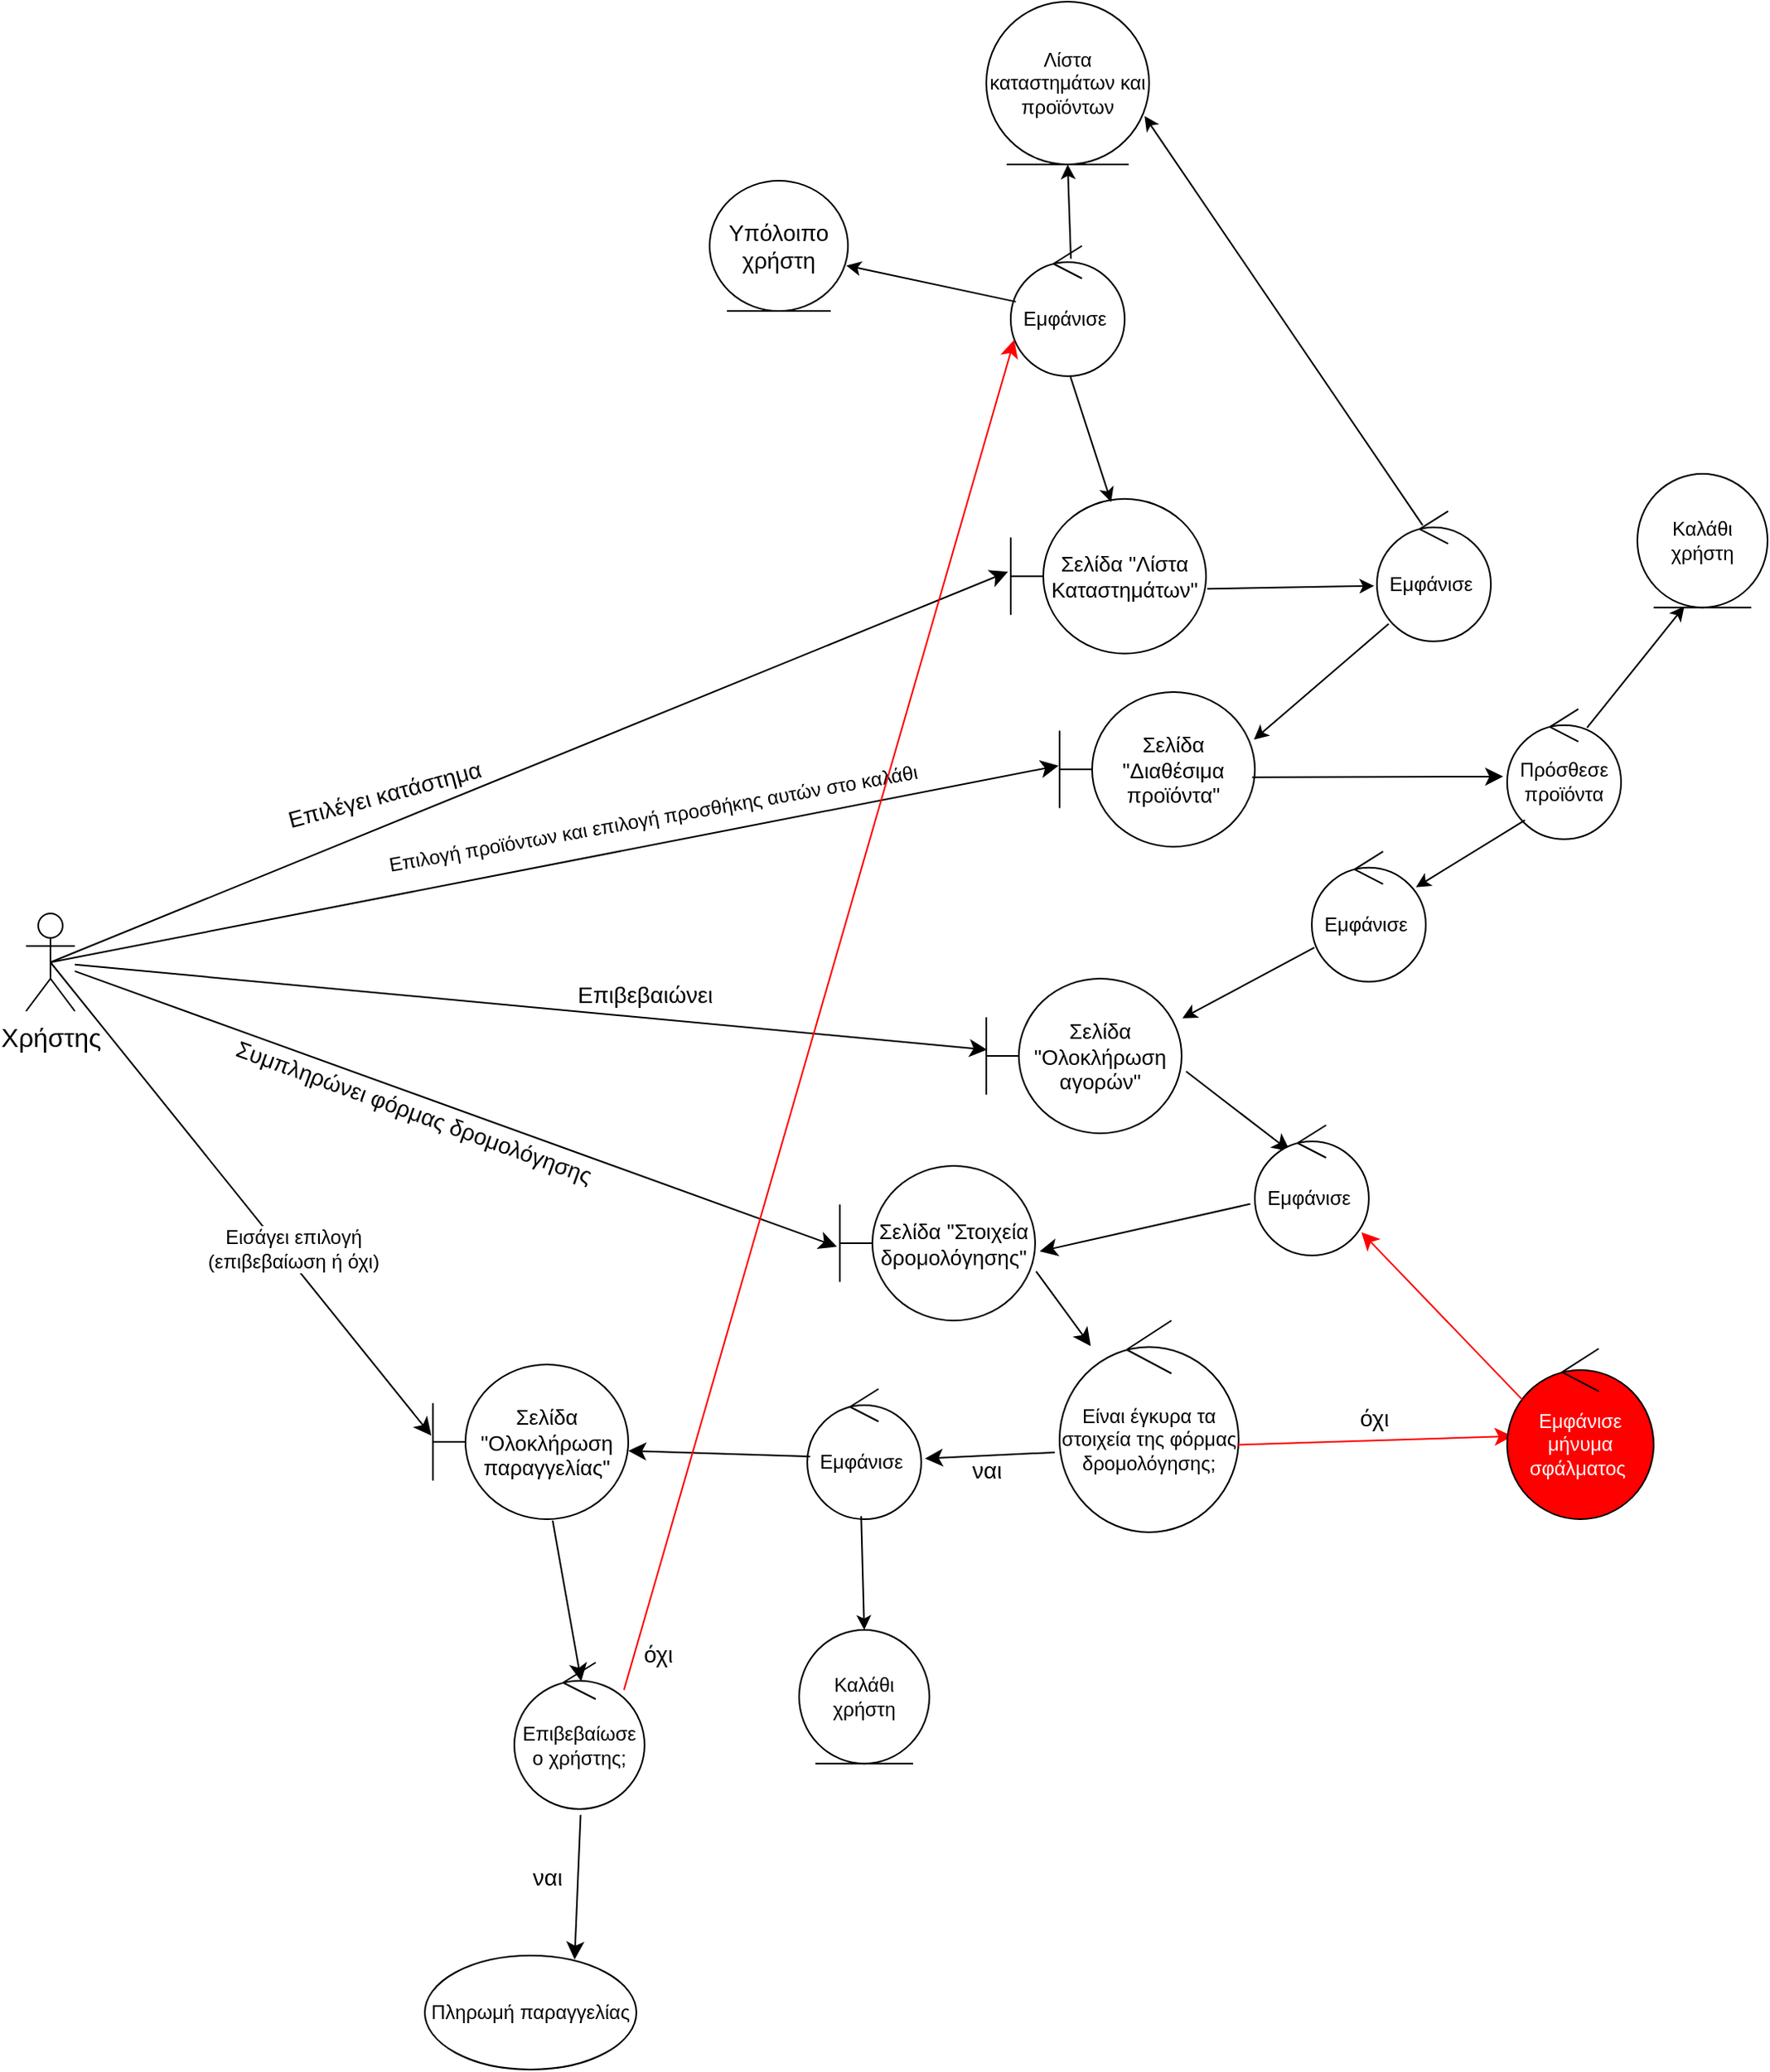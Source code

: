 <mxfile version="21.3.2" type="device">
  <diagram name="Σελίδα-1" id="CsE6YNoTUhBlBd0UO_HM">
    <mxGraphModel dx="3459" dy="2070" grid="1" gridSize="10" guides="1" tooltips="1" connect="1" arrows="1" fold="1" page="1" pageScale="1" pageWidth="1169" pageHeight="827" math="0" shadow="0">
      <root>
        <mxCell id="0" />
        <mxCell id="1" parent="0" />
        <mxCell id="u1zgg_5FD5gQ_HjgiqYV-88" value="Χρήστης" style="shape=umlActor;verticalLabelPosition=bottom;verticalAlign=top;html=1;outlineConnect=0;fontSize=16;" parent="1" vertex="1">
          <mxGeometry x="-160" y="550" width="30" height="60" as="geometry" />
        </mxCell>
        <mxCell id="u1zgg_5FD5gQ_HjgiqYV-104" value="" style="edgeStyle=none;curved=1;rounded=0;orthogonalLoop=1;jettySize=auto;html=1;fontSize=12;startSize=8;endSize=8;strokeColor=#000000;entryX=-0.014;entryY=0.471;entryDx=0;entryDy=0;entryPerimeter=0;exitX=0.5;exitY=0.5;exitDx=0;exitDy=0;exitPerimeter=0;" parent="1" source="u1zgg_5FD5gQ_HjgiqYV-88" target="u1zgg_5FD5gQ_HjgiqYV-165" edge="1">
          <mxGeometry relative="1" as="geometry">
            <Array as="points" />
            <mxPoint x="320" y="350.0" as="targetPoint" />
            <mxPoint x="110" y="366" as="sourcePoint" />
          </mxGeometry>
        </mxCell>
        <mxCell id="u1zgg_5FD5gQ_HjgiqYV-165" value="Σελίδα &quot;Λίστα Καταστημάτων&quot;" style="shape=umlBoundary;whiteSpace=wrap;html=1;strokeColor=#000000;fontColor=#000000;fontSize=13;" parent="1" vertex="1">
          <mxGeometry x="445" y="295.4" width="120" height="95" as="geometry" />
        </mxCell>
        <mxCell id="u1zgg_5FD5gQ_HjgiqYV-166" value="Επιλέγει κατάστημα" style="edgeLabel;html=1;align=center;verticalAlign=middle;resizable=0;points=[];fontColor=#000000;fontSize=14;rotation=-15;" parent="1" vertex="1" connectable="0">
          <mxGeometry x="50" y="480" as="geometry">
            <mxPoint x="10.436" y="-0.31" as="offset" />
          </mxGeometry>
        </mxCell>
        <mxCell id="u1zgg_5FD5gQ_HjgiqYV-167" value="" style="rounded=0;orthogonalLoop=1;jettySize=auto;html=1;fillColor=#FF0000;strokeColor=#000000;fontColor=#000000;entryX=-0.024;entryY=0.574;entryDx=0;entryDy=0;entryPerimeter=0;exitX=1.006;exitY=0.581;exitDx=0;exitDy=0;exitPerimeter=0;" parent="1" source="u1zgg_5FD5gQ_HjgiqYV-165" target="u1zgg_5FD5gQ_HjgiqYV-169" edge="1">
          <mxGeometry relative="1" as="geometry">
            <mxPoint x="550" y="348.9" as="sourcePoint" />
            <mxPoint x="700" y="342.9" as="targetPoint" />
          </mxGeometry>
        </mxCell>
        <mxCell id="u1zgg_5FD5gQ_HjgiqYV-169" value="&lt;font&gt;Εμφάνισε&amp;nbsp;&lt;/font&gt;" style="ellipse;shape=umlControl;whiteSpace=wrap;html=1;strokeColor=#000000;fontColor=#000000;" parent="1" vertex="1">
          <mxGeometry x="670" y="302.9" width="70" height="80" as="geometry" />
        </mxCell>
        <mxCell id="u1zgg_5FD5gQ_HjgiqYV-171" value="Σελίδα &quot;Διαθέσιμα προϊόντα&quot;" style="shape=umlBoundary;whiteSpace=wrap;html=1;strokeColor=#000000;fontColor=#000000;fontSize=13;" parent="1" vertex="1">
          <mxGeometry x="475" y="414" width="120" height="95" as="geometry" />
        </mxCell>
        <mxCell id="u1zgg_5FD5gQ_HjgiqYV-172" value="" style="rounded=0;orthogonalLoop=1;jettySize=auto;html=1;fillColor=#FF0000;strokeColor=#000000;fontColor=#000000;entryX=0.995;entryY=0.308;entryDx=0;entryDy=0;entryPerimeter=0;exitX=0.103;exitY=0.865;exitDx=0;exitDy=0;exitPerimeter=0;" parent="1" source="u1zgg_5FD5gQ_HjgiqYV-169" target="u1zgg_5FD5gQ_HjgiqYV-171" edge="1">
          <mxGeometry relative="1" as="geometry">
            <mxPoint x="730" y="342.4" as="sourcePoint" />
            <mxPoint x="828" y="342.4" as="targetPoint" />
          </mxGeometry>
        </mxCell>
        <mxCell id="u1zgg_5FD5gQ_HjgiqYV-173" value="Λίστα καταστημάτων και προϊόντων" style="ellipse;shape=umlEntity;whiteSpace=wrap;html=1;fontColor=#000000;strokeColor=#000000;" parent="1" vertex="1">
          <mxGeometry x="430" y="-10" width="100" height="100" as="geometry" />
        </mxCell>
        <mxCell id="u1zgg_5FD5gQ_HjgiqYV-174" value="&lt;font&gt;Εμφάνισε&amp;nbsp;&lt;/font&gt;" style="ellipse;shape=umlControl;whiteSpace=wrap;html=1;strokeColor=#000000;fontColor=#000000;" parent="1" vertex="1">
          <mxGeometry x="445" y="140" width="70" height="80" as="geometry" />
        </mxCell>
        <mxCell id="u1zgg_5FD5gQ_HjgiqYV-177" value="" style="rounded=0;orthogonalLoop=1;jettySize=auto;html=1;fillColor=#FF0000;strokeColor=#000000;fontColor=#000000;entryX=0.514;entryY=0.021;entryDx=0;entryDy=0;entryPerimeter=0;exitX=0.524;exitY=1.004;exitDx=0;exitDy=0;exitPerimeter=0;" parent="1" source="u1zgg_5FD5gQ_HjgiqYV-174" target="u1zgg_5FD5gQ_HjgiqYV-165" edge="1">
          <mxGeometry relative="1" as="geometry">
            <mxPoint x="500" y="272.9" as="sourcePoint" />
            <mxPoint x="598" y="272.9" as="targetPoint" />
          </mxGeometry>
        </mxCell>
        <mxCell id="u1zgg_5FD5gQ_HjgiqYV-178" value="" style="rounded=0;orthogonalLoop=1;jettySize=auto;html=1;fillColor=#FF0000;strokeColor=#000000;fontColor=#000000;entryX=0.5;entryY=1;entryDx=0;entryDy=0;exitX=0.528;exitY=0.099;exitDx=0;exitDy=0;exitPerimeter=0;" parent="1" source="u1zgg_5FD5gQ_HjgiqYV-174" target="u1zgg_5FD5gQ_HjgiqYV-173" edge="1">
          <mxGeometry relative="1" as="geometry">
            <mxPoint x="470" y="162.9" as="sourcePoint" />
            <mxPoint x="490" y="112.9" as="targetPoint" />
          </mxGeometry>
        </mxCell>
        <mxCell id="u1zgg_5FD5gQ_HjgiqYV-179" value="" style="rounded=0;orthogonalLoop=1;jettySize=auto;html=1;fillColor=#FF0000;strokeColor=#000000;fontColor=#000000;entryX=0.972;entryY=0.703;entryDx=0;entryDy=0;entryPerimeter=0;exitX=0.401;exitY=0.108;exitDx=0;exitDy=0;exitPerimeter=0;" parent="1" source="u1zgg_5FD5gQ_HjgiqYV-169" target="u1zgg_5FD5gQ_HjgiqYV-173" edge="1">
          <mxGeometry relative="1" as="geometry">
            <mxPoint x="602" y="242.9" as="sourcePoint" />
            <mxPoint x="535.8" y="80.0" as="targetPoint" />
          </mxGeometry>
        </mxCell>
        <mxCell id="u1zgg_5FD5gQ_HjgiqYV-180" value="" style="edgeStyle=none;curved=1;rounded=0;orthogonalLoop=1;jettySize=auto;html=1;fontSize=12;startSize=8;endSize=8;strokeColor=#000000;entryX=-0.005;entryY=0.476;entryDx=0;entryDy=0;entryPerimeter=0;exitX=0.5;exitY=0.5;exitDx=0;exitDy=0;exitPerimeter=0;" parent="1" source="u1zgg_5FD5gQ_HjgiqYV-88" target="u1zgg_5FD5gQ_HjgiqYV-171" edge="1">
          <mxGeometry relative="1" as="geometry">
            <Array as="points" />
            <mxPoint x="338" y="360" as="targetPoint" />
            <mxPoint x="85" y="350" as="sourcePoint" />
          </mxGeometry>
        </mxCell>
        <mxCell id="u1zgg_5FD5gQ_HjgiqYV-181" value="&lt;font style=&quot;font-size: 12px;&quot;&gt;Επιλογή προϊόντων και επιλογή προσθήκης αυτών στο καλάθι&lt;/font&gt;" style="edgeLabel;html=1;align=center;verticalAlign=middle;resizable=0;points=[];fontColor=#000000;fontSize=12;rotation=-10;" parent="1" vertex="1" connectable="0">
          <mxGeometry x="190" y="430" as="geometry">
            <mxPoint x="23" y="67" as="offset" />
          </mxGeometry>
        </mxCell>
        <mxCell id="u1zgg_5FD5gQ_HjgiqYV-183" value="" style="edgeStyle=none;curved=1;rounded=0;orthogonalLoop=1;jettySize=auto;html=1;fontSize=12;startSize=8;endSize=8;strokeColor=#000000;exitX=0.986;exitY=0.551;exitDx=0;exitDy=0;exitPerimeter=0;entryX=-0.035;entryY=0.519;entryDx=0;entryDy=0;entryPerimeter=0;" parent="1" source="u1zgg_5FD5gQ_HjgiqYV-171" target="u1zgg_5FD5gQ_HjgiqYV-184" edge="1">
          <mxGeometry relative="1" as="geometry">
            <Array as="points" />
            <mxPoint x="710" y="469" as="targetPoint" />
            <mxPoint x="640" y="500" as="sourcePoint" />
          </mxGeometry>
        </mxCell>
        <mxCell id="u1zgg_5FD5gQ_HjgiqYV-184" value="&lt;font&gt;Πρόσθεσε προϊόντα&lt;/font&gt;" style="ellipse;shape=umlControl;whiteSpace=wrap;html=1;strokeColor=#000000;fontColor=#000000;" parent="1" vertex="1">
          <mxGeometry x="750" y="424.4" width="70" height="80" as="geometry" />
        </mxCell>
        <mxCell id="u1zgg_5FD5gQ_HjgiqYV-185" value="" style="rounded=0;orthogonalLoop=1;jettySize=auto;html=1;fillColor=#FF0000;strokeColor=#000000;fontColor=#000000;exitX=0.701;exitY=0.144;exitDx=0;exitDy=0;exitPerimeter=0;entryX=0.361;entryY=0.991;entryDx=0;entryDy=0;entryPerimeter=0;" parent="1" source="u1zgg_5FD5gQ_HjgiqYV-184" target="u1zgg_5FD5gQ_HjgiqYV-186" edge="1">
          <mxGeometry relative="1" as="geometry">
            <mxPoint x="891" y="402.9" as="sourcePoint" />
            <mxPoint x="850" y="320" as="targetPoint" />
          </mxGeometry>
        </mxCell>
        <mxCell id="u1zgg_5FD5gQ_HjgiqYV-186" value="Καλάθι χρήστη" style="ellipse;shape=umlEntity;whiteSpace=wrap;html=1;fontColor=#000000;strokeColor=#000000;" parent="1" vertex="1">
          <mxGeometry x="830" y="280" width="80" height="82.1" as="geometry" />
        </mxCell>
        <mxCell id="u1zgg_5FD5gQ_HjgiqYV-187" value="" style="endArrow=classic;html=1;rounded=0;exitX=0.156;exitY=0.854;exitDx=0;exitDy=0;exitPerimeter=0;entryX=0.914;entryY=0.275;entryDx=0;entryDy=0;entryPerimeter=0;" parent="1" source="u1zgg_5FD5gQ_HjgiqYV-184" target="u1zgg_5FD5gQ_HjgiqYV-209" edge="1">
          <mxGeometry width="50" height="50" relative="1" as="geometry">
            <mxPoint x="730" y="630" as="sourcePoint" />
            <mxPoint x="660" y="560" as="targetPoint" />
          </mxGeometry>
        </mxCell>
        <mxCell id="u1zgg_5FD5gQ_HjgiqYV-188" value="Σελίδα &quot;Ολοκλήρωση αγορών&quot;" style="shape=umlBoundary;whiteSpace=wrap;html=1;strokeColor=#000000;fontColor=#000000;fontSize=13;" parent="1" vertex="1">
          <mxGeometry x="430" y="590" width="120" height="95" as="geometry" />
        </mxCell>
        <mxCell id="u1zgg_5FD5gQ_HjgiqYV-189" value="" style="edgeStyle=none;curved=1;rounded=0;orthogonalLoop=1;jettySize=auto;html=1;fontSize=12;startSize=8;endSize=8;strokeColor=#000000;entryX=0.005;entryY=0.46;entryDx=0;entryDy=0;entryPerimeter=0;" parent="1" source="u1zgg_5FD5gQ_HjgiqYV-88" target="u1zgg_5FD5gQ_HjgiqYV-188" edge="1">
          <mxGeometry relative="1" as="geometry">
            <Array as="points" />
            <mxPoint x="439" y="472" as="targetPoint" />
            <mxPoint x="55" y="330" as="sourcePoint" />
          </mxGeometry>
        </mxCell>
        <mxCell id="u1zgg_5FD5gQ_HjgiqYV-190" value="&lt;font style=&quot;font-size: 14px;&quot;&gt;Επιβεβαιώνει&lt;/font&gt;" style="edgeLabel;html=1;align=center;verticalAlign=middle;resizable=0;points=[];fontColor=#000000;fontSize=14;" parent="1" vertex="1" connectable="0">
          <mxGeometry x="220" y="600" as="geometry" />
        </mxCell>
        <mxCell id="u1zgg_5FD5gQ_HjgiqYV-191" value="" style="edgeStyle=none;curved=1;rounded=0;orthogonalLoop=1;jettySize=auto;html=1;fontSize=12;startSize=8;endSize=8;strokeColor=#000000;entryX=0.31;entryY=0.202;entryDx=0;entryDy=0;entryPerimeter=0;exitX=1.023;exitY=0.6;exitDx=0;exitDy=0;exitPerimeter=0;" parent="1" source="u1zgg_5FD5gQ_HjgiqYV-188" target="u1zgg_5FD5gQ_HjgiqYV-192" edge="1">
          <mxGeometry relative="1" as="geometry">
            <Array as="points" />
            <mxPoint x="700" y="700" as="targetPoint" />
            <mxPoint x="560" y="640" as="sourcePoint" />
          </mxGeometry>
        </mxCell>
        <mxCell id="u1zgg_5FD5gQ_HjgiqYV-192" value="&lt;font&gt;Εμφάνισε&amp;nbsp;&lt;/font&gt;" style="ellipse;shape=umlControl;whiteSpace=wrap;html=1;strokeColor=#000000;fontColor=#000000;" parent="1" vertex="1">
          <mxGeometry x="595" y="680" width="70" height="80" as="geometry" />
        </mxCell>
        <mxCell id="u1zgg_5FD5gQ_HjgiqYV-193" value="" style="edgeStyle=none;curved=1;rounded=0;orthogonalLoop=1;jettySize=auto;html=1;fontSize=12;startSize=8;endSize=8;strokeColor=#000000;exitX=-0.04;exitY=0.605;exitDx=0;exitDy=0;exitPerimeter=0;entryX=1.023;entryY=0.553;entryDx=0;entryDy=0;entryPerimeter=0;" parent="1" source="u1zgg_5FD5gQ_HjgiqYV-192" target="u1zgg_5FD5gQ_HjgiqYV-194" edge="1">
          <mxGeometry relative="1" as="geometry">
            <Array as="points" />
            <mxPoint x="540" y="750" as="targetPoint" />
            <mxPoint x="540" y="770" as="sourcePoint" />
          </mxGeometry>
        </mxCell>
        <mxCell id="u1zgg_5FD5gQ_HjgiqYV-194" value="Σελίδα &quot;Στοιχεία δρομολόγησης&quot;" style="shape=umlBoundary;whiteSpace=wrap;html=1;strokeColor=#000000;fontColor=#000000;fontSize=13;" parent="1" vertex="1">
          <mxGeometry x="340" y="705" width="120" height="95" as="geometry" />
        </mxCell>
        <mxCell id="u1zgg_5FD5gQ_HjgiqYV-195" value="" style="edgeStyle=none;curved=1;rounded=0;orthogonalLoop=1;jettySize=auto;html=1;fontSize=12;startSize=8;endSize=8;strokeColor=#000000;entryX=-0.015;entryY=0.522;entryDx=0;entryDy=0;entryPerimeter=0;" parent="1" source="u1zgg_5FD5gQ_HjgiqYV-88" target="u1zgg_5FD5gQ_HjgiqYV-194" edge="1">
          <mxGeometry relative="1" as="geometry">
            <Array as="points" />
            <mxPoint x="371" y="690" as="targetPoint" />
            <mxPoint y="388" as="sourcePoint" />
          </mxGeometry>
        </mxCell>
        <mxCell id="u1zgg_5FD5gQ_HjgiqYV-196" value="&lt;font style=&quot;font-size: 14px;&quot;&gt;Συμπληρώνει φόρμας δρομολόγησης&amp;nbsp;&lt;br&gt;&lt;br&gt;&lt;/font&gt;" style="edgeLabel;html=1;align=center;verticalAlign=middle;resizable=0;points=[];fontColor=#000000;fontSize=14;rotation=20;" parent="1" vertex="1" connectable="0">
          <mxGeometry x="100" y="685" as="geometry">
            <mxPoint x="-23.748" y="3.396" as="offset" />
          </mxGeometry>
        </mxCell>
        <mxCell id="u1zgg_5FD5gQ_HjgiqYV-197" value="" style="edgeStyle=none;curved=1;rounded=0;orthogonalLoop=1;jettySize=auto;html=1;fontSize=12;startSize=8;endSize=8;strokeColor=#000000;exitX=1.005;exitY=0.682;exitDx=0;exitDy=0;exitPerimeter=0;" parent="1" source="u1zgg_5FD5gQ_HjgiqYV-194" target="u1zgg_5FD5gQ_HjgiqYV-198" edge="1">
          <mxGeometry relative="1" as="geometry">
            <Array as="points" />
            <mxPoint x="470" y="840" as="targetPoint" />
            <mxPoint x="410" y="820" as="sourcePoint" />
          </mxGeometry>
        </mxCell>
        <mxCell id="u1zgg_5FD5gQ_HjgiqYV-198" value="Είναι έγκυρα τα στοιχεία της φόρμας δρομολόγησης;" style="ellipse;shape=umlControl;whiteSpace=wrap;html=1;strokeColor=#000000;fontColor=#000000;" parent="1" vertex="1">
          <mxGeometry x="475" y="800" width="110" height="130" as="geometry" />
        </mxCell>
        <mxCell id="u1zgg_5FD5gQ_HjgiqYV-200" value="" style="edgeStyle=none;curved=1;rounded=0;orthogonalLoop=1;jettySize=auto;html=1;fontSize=12;startSize=8;endSize=8;strokeColor=#000000;exitX=-0.027;exitY=0.623;exitDx=0;exitDy=0;exitPerimeter=0;entryX=1.033;entryY=0.534;entryDx=0;entryDy=0;entryPerimeter=0;" parent="1" source="u1zgg_5FD5gQ_HjgiqYV-198" target="u1zgg_5FD5gQ_HjgiqYV-205" edge="1">
          <mxGeometry relative="1" as="geometry">
            <Array as="points" />
            <mxPoint x="390" y="970" as="targetPoint" />
            <mxPoint x="630" y="890" as="sourcePoint" />
          </mxGeometry>
        </mxCell>
        <mxCell id="u1zgg_5FD5gQ_HjgiqYV-201" value="&lt;font style=&quot;font-size: 14px;&quot;&gt;ναι&lt;br&gt;&lt;br&gt;&lt;/font&gt;" style="edgeLabel;html=1;align=center;verticalAlign=middle;resizable=0;points=[];fontColor=#000000;fontSize=14;" parent="1" vertex="1" connectable="0">
          <mxGeometry x="430" y="900" as="geometry" />
        </mxCell>
        <mxCell id="u1zgg_5FD5gQ_HjgiqYV-205" value="&lt;font&gt;Εμφάνισε&amp;nbsp;&lt;/font&gt;" style="ellipse;shape=umlControl;whiteSpace=wrap;html=1;strokeColor=#000000;fontColor=#000000;" parent="1" vertex="1">
          <mxGeometry x="320" y="842" width="70" height="80" as="geometry" />
        </mxCell>
        <mxCell id="u1zgg_5FD5gQ_HjgiqYV-206" value="Σελίδα &quot;Ολοκλήρωση παραγγελίας&quot;" style="shape=umlBoundary;whiteSpace=wrap;html=1;strokeColor=#000000;fontColor=#000000;fontSize=13;" parent="1" vertex="1">
          <mxGeometry x="90" y="827" width="120" height="95" as="geometry" />
        </mxCell>
        <mxCell id="u1zgg_5FD5gQ_HjgiqYV-207" value="" style="edgeStyle=none;curved=1;rounded=0;orthogonalLoop=1;jettySize=auto;html=1;fontSize=12;startSize=8;endSize=8;strokeColor=#000000;exitX=0.025;exitY=0.518;exitDx=0;exitDy=0;exitPerimeter=0;" parent="1" source="u1zgg_5FD5gQ_HjgiqYV-205" edge="1">
          <mxGeometry relative="1" as="geometry">
            <Array as="points" />
            <mxPoint x="210" y="880" as="targetPoint" />
            <mxPoint x="290" y="1070" as="sourcePoint" />
          </mxGeometry>
        </mxCell>
        <mxCell id="u1zgg_5FD5gQ_HjgiqYV-208" value="" style="edgeStyle=none;curved=1;rounded=0;orthogonalLoop=1;jettySize=auto;html=1;fontSize=12;startSize=8;endSize=8;strokeColor=#000000;exitX=0.5;exitY=0.5;exitDx=0;exitDy=0;exitPerimeter=0;entryX=-0.008;entryY=0.46;entryDx=0;entryDy=0;entryPerimeter=0;" parent="1" source="u1zgg_5FD5gQ_HjgiqYV-88" target="u1zgg_5FD5gQ_HjgiqYV-206" edge="1">
          <mxGeometry relative="1" as="geometry">
            <Array as="points" />
            <mxPoint x="50" y="810" as="targetPoint" />
            <mxPoint x="-150" y="813" as="sourcePoint" />
          </mxGeometry>
        </mxCell>
        <mxCell id="u1zgg_5FD5gQ_HjgiqYV-209" value="&lt;font&gt;Εμφάνισε&amp;nbsp;&lt;/font&gt;" style="ellipse;shape=umlControl;whiteSpace=wrap;html=1;strokeColor=#000000;fontColor=#000000;" parent="1" vertex="1">
          <mxGeometry x="630" y="511.9" width="70" height="80" as="geometry" />
        </mxCell>
        <mxCell id="u1zgg_5FD5gQ_HjgiqYV-210" value="" style="endArrow=classic;html=1;rounded=0;exitX=0.022;exitY=0.738;exitDx=0;exitDy=0;exitPerimeter=0;entryX=1.004;entryY=0.256;entryDx=0;entryDy=0;entryPerimeter=0;" parent="1" source="u1zgg_5FD5gQ_HjgiqYV-209" target="u1zgg_5FD5gQ_HjgiqYV-188" edge="1">
          <mxGeometry width="50" height="50" relative="1" as="geometry">
            <mxPoint x="762" y="650" as="sourcePoint" />
            <mxPoint x="660" y="719" as="targetPoint" />
          </mxGeometry>
        </mxCell>
        <mxCell id="u1zgg_5FD5gQ_HjgiqYV-211" value="Καλάθι χρήστη" style="ellipse;shape=umlEntity;whiteSpace=wrap;html=1;fontColor=#000000;strokeColor=#000000;" parent="1" vertex="1">
          <mxGeometry x="315" y="990" width="80" height="82.1" as="geometry" />
        </mxCell>
        <mxCell id="u1zgg_5FD5gQ_HjgiqYV-212" value="" style="rounded=0;orthogonalLoop=1;jettySize=auto;html=1;fillColor=#FF0000;strokeColor=#000000;fontColor=#000000;exitX=0.473;exitY=0.977;exitDx=0;exitDy=0;exitPerimeter=0;entryX=0.5;entryY=0;entryDx=0;entryDy=0;" parent="1" source="u1zgg_5FD5gQ_HjgiqYV-205" target="u1zgg_5FD5gQ_HjgiqYV-211" edge="1">
          <mxGeometry relative="1" as="geometry">
            <mxPoint x="330" y="997" as="sourcePoint" />
            <mxPoint x="390" y="922" as="targetPoint" />
          </mxGeometry>
        </mxCell>
        <mxCell id="u1zgg_5FD5gQ_HjgiqYV-214" value="" style="edgeStyle=none;curved=1;rounded=0;orthogonalLoop=1;jettySize=auto;html=1;fontSize=12;startSize=8;endSize=8;strokeColor=#000000;exitX=0.613;exitY=1.009;exitDx=0;exitDy=0;exitPerimeter=0;entryX=0.514;entryY=0.129;entryDx=0;entryDy=0;entryPerimeter=0;" parent="1" source="u1zgg_5FD5gQ_HjgiqYV-206" target="u1zgg_5FD5gQ_HjgiqYV-216" edge="1">
          <mxGeometry relative="1" as="geometry">
            <Array as="points" />
            <mxPoint x="170" y="1030" as="targetPoint" />
            <mxPoint x="182" y="1043" as="sourcePoint" />
          </mxGeometry>
        </mxCell>
        <mxCell id="u1zgg_5FD5gQ_HjgiqYV-215" value="&lt;font style=&quot;font-size: 12px;&quot;&gt;Εισάγει επιλογή&lt;br style=&quot;font-size: 12px;&quot;&gt;(επιβεβαίωση ή όχι)&lt;br style=&quot;font-size: 12px;&quot;&gt;&lt;/font&gt;" style="edgeLabel;html=1;align=center;verticalAlign=middle;resizable=0;points=[];fontSize=12;rotation=0;fontColor=#000000;" parent="1" vertex="1" connectable="0">
          <mxGeometry x="180.0" y="1180.004" as="geometry">
            <mxPoint x="-176" y="-424" as="offset" />
          </mxGeometry>
        </mxCell>
        <mxCell id="u1zgg_5FD5gQ_HjgiqYV-216" value="&lt;font&gt;Επιβεβαίωσε ο χρήστης;&lt;/font&gt;" style="ellipse;shape=umlControl;whiteSpace=wrap;html=1;strokeColor=#000000;fontColor=#000000;" parent="1" vertex="1">
          <mxGeometry x="140" y="1010" width="80" height="90" as="geometry" />
        </mxCell>
        <mxCell id="u1zgg_5FD5gQ_HjgiqYV-218" value="" style="edgeStyle=none;curved=1;rounded=0;orthogonalLoop=1;jettySize=auto;html=1;fontSize=12;startSize=8;endSize=8;strokeColor=#000000;exitX=0.509;exitY=1.04;exitDx=0;exitDy=0;exitPerimeter=0;entryX=0.708;entryY=0.035;entryDx=0;entryDy=0;entryPerimeter=0;" parent="1" source="u1zgg_5FD5gQ_HjgiqYV-216" target="u1zgg_5FD5gQ_HjgiqYV-223" edge="1">
          <mxGeometry relative="1" as="geometry">
            <Array as="points" />
            <mxPoint x="150" y="1180" as="targetPoint" />
            <mxPoint x="170" y="1170" as="sourcePoint" />
          </mxGeometry>
        </mxCell>
        <mxCell id="u1zgg_5FD5gQ_HjgiqYV-219" value="&lt;font style=&quot;font-size: 14px;&quot;&gt;ναι&lt;br&gt;&lt;br&gt;&lt;/font&gt;" style="edgeLabel;html=1;align=center;verticalAlign=middle;resizable=0;points=[];fontColor=#000000;fontSize=14;" parent="1" vertex="1" connectable="0">
          <mxGeometry x="160" y="1150" as="geometry" />
        </mxCell>
        <mxCell id="u1zgg_5FD5gQ_HjgiqYV-223" value="Πληρωμή παραγγελίας" style="ellipse;whiteSpace=wrap;html=1;" parent="1" vertex="1">
          <mxGeometry x="85" y="1190" width="130" height="70" as="geometry" />
        </mxCell>
        <mxCell id="u1zgg_5FD5gQ_HjgiqYV-227" value="" style="edgeStyle=none;curved=1;rounded=0;orthogonalLoop=1;jettySize=auto;html=1;fontSize=12;startSize=8;endSize=8;strokeColor=#FF0000;exitX=0.993;exitY=0.587;exitDx=0;exitDy=0;exitPerimeter=0;entryX=0.037;entryY=0.513;entryDx=0;entryDy=0;entryPerimeter=0;" parent="1" source="u1zgg_5FD5gQ_HjgiqYV-198" target="u1zgg_5FD5gQ_HjgiqYV-229" edge="1">
          <mxGeometry relative="1" as="geometry">
            <Array as="points" />
            <mxPoint x="780" y="865" as="targetPoint" />
            <mxPoint x="640" y="842" as="sourcePoint" />
          </mxGeometry>
        </mxCell>
        <mxCell id="u1zgg_5FD5gQ_HjgiqYV-228" value="&lt;font style=&quot;font-size: 14px;&quot;&gt;όχι&lt;br&gt;&lt;/font&gt;" style="edgeLabel;html=1;align=center;verticalAlign=middle;resizable=0;points=[];fontColor=#000000;fontSize=14;" parent="1" vertex="1" connectable="0">
          <mxGeometry x="440" y="910" as="geometry">
            <mxPoint x="228" y="-50" as="offset" />
          </mxGeometry>
        </mxCell>
        <mxCell id="u1zgg_5FD5gQ_HjgiqYV-229" value="&lt;font color=&quot;#ffffff&quot;&gt;Εμφάνισε μήνυμα σφάλματος&amp;nbsp;&lt;/font&gt;" style="ellipse;shape=umlControl;whiteSpace=wrap;html=1;strokeColor=#000000;fontColor=#000000;fillColor=#FF0000;" parent="1" vertex="1">
          <mxGeometry x="750" y="817.25" width="90" height="104.75" as="geometry" />
        </mxCell>
        <mxCell id="u1zgg_5FD5gQ_HjgiqYV-231" value="" style="edgeStyle=none;curved=1;rounded=0;orthogonalLoop=1;jettySize=auto;html=1;fontSize=12;startSize=8;endSize=8;strokeColor=#FF0000;entryX=0.935;entryY=0.822;entryDx=0;entryDy=0;entryPerimeter=0;exitX=0.103;exitY=0.299;exitDx=0;exitDy=0;exitPerimeter=0;" parent="1" source="u1zgg_5FD5gQ_HjgiqYV-229" target="u1zgg_5FD5gQ_HjgiqYV-192" edge="1">
          <mxGeometry relative="1" as="geometry">
            <Array as="points" />
            <mxPoint x="919" y="795" as="targetPoint" />
            <mxPoint x="750" y="800" as="sourcePoint" />
          </mxGeometry>
        </mxCell>
        <mxCell id="u1zgg_5FD5gQ_HjgiqYV-232" value="" style="edgeStyle=none;curved=1;rounded=0;orthogonalLoop=1;jettySize=auto;html=1;fontSize=12;startSize=8;endSize=8;strokeColor=#FF0000;exitX=0.842;exitY=0.188;exitDx=0;exitDy=0;exitPerimeter=0;entryX=0.031;entryY=0.721;entryDx=0;entryDy=0;entryPerimeter=0;" parent="1" source="u1zgg_5FD5gQ_HjgiqYV-216" target="u1zgg_5FD5gQ_HjgiqYV-174" edge="1">
          <mxGeometry relative="1" as="geometry">
            <Array as="points" />
            <mxPoint x="-411.4" y="515.12" as="targetPoint" />
            <mxPoint x="-29" y="975" as="sourcePoint" />
          </mxGeometry>
        </mxCell>
        <mxCell id="u1zgg_5FD5gQ_HjgiqYV-233" value="&lt;font style=&quot;font-size: 14px;&quot;&gt;όχι&lt;br&gt;&lt;/font&gt;" style="edgeLabel;html=1;align=center;verticalAlign=middle;resizable=0;points=[];fontColor=#000000;fontSize=14;" parent="1" vertex="1" connectable="0">
          <mxGeometry y="1055" as="geometry">
            <mxPoint x="228" y="-50" as="offset" />
          </mxGeometry>
        </mxCell>
        <mxCell id="t5E97ZUKieFiEIGQlcPi-1" value="Υπόλοιπο χρήστη" style="ellipse;shape=umlEntity;whiteSpace=wrap;html=1;strokeColor=#000000;fontColor=#000000;fontSize=14;" parent="1" vertex="1">
          <mxGeometry x="260" y="100.0" width="85" height="80" as="geometry" />
        </mxCell>
        <mxCell id="t5E97ZUKieFiEIGQlcPi-2" value="" style="endArrow=classic;html=1;rounded=0;exitX=0.045;exitY=0.429;exitDx=0;exitDy=0;exitPerimeter=0;entryX=0.988;entryY=0.651;entryDx=0;entryDy=0;entryPerimeter=0;" parent="1" source="u1zgg_5FD5gQ_HjgiqYV-174" target="t5E97ZUKieFiEIGQlcPi-1" edge="1">
          <mxGeometry width="50" height="50" relative="1" as="geometry">
            <mxPoint x="160" y="320" as="sourcePoint" />
            <mxPoint x="210" y="270" as="targetPoint" />
          </mxGeometry>
        </mxCell>
      </root>
    </mxGraphModel>
  </diagram>
</mxfile>
